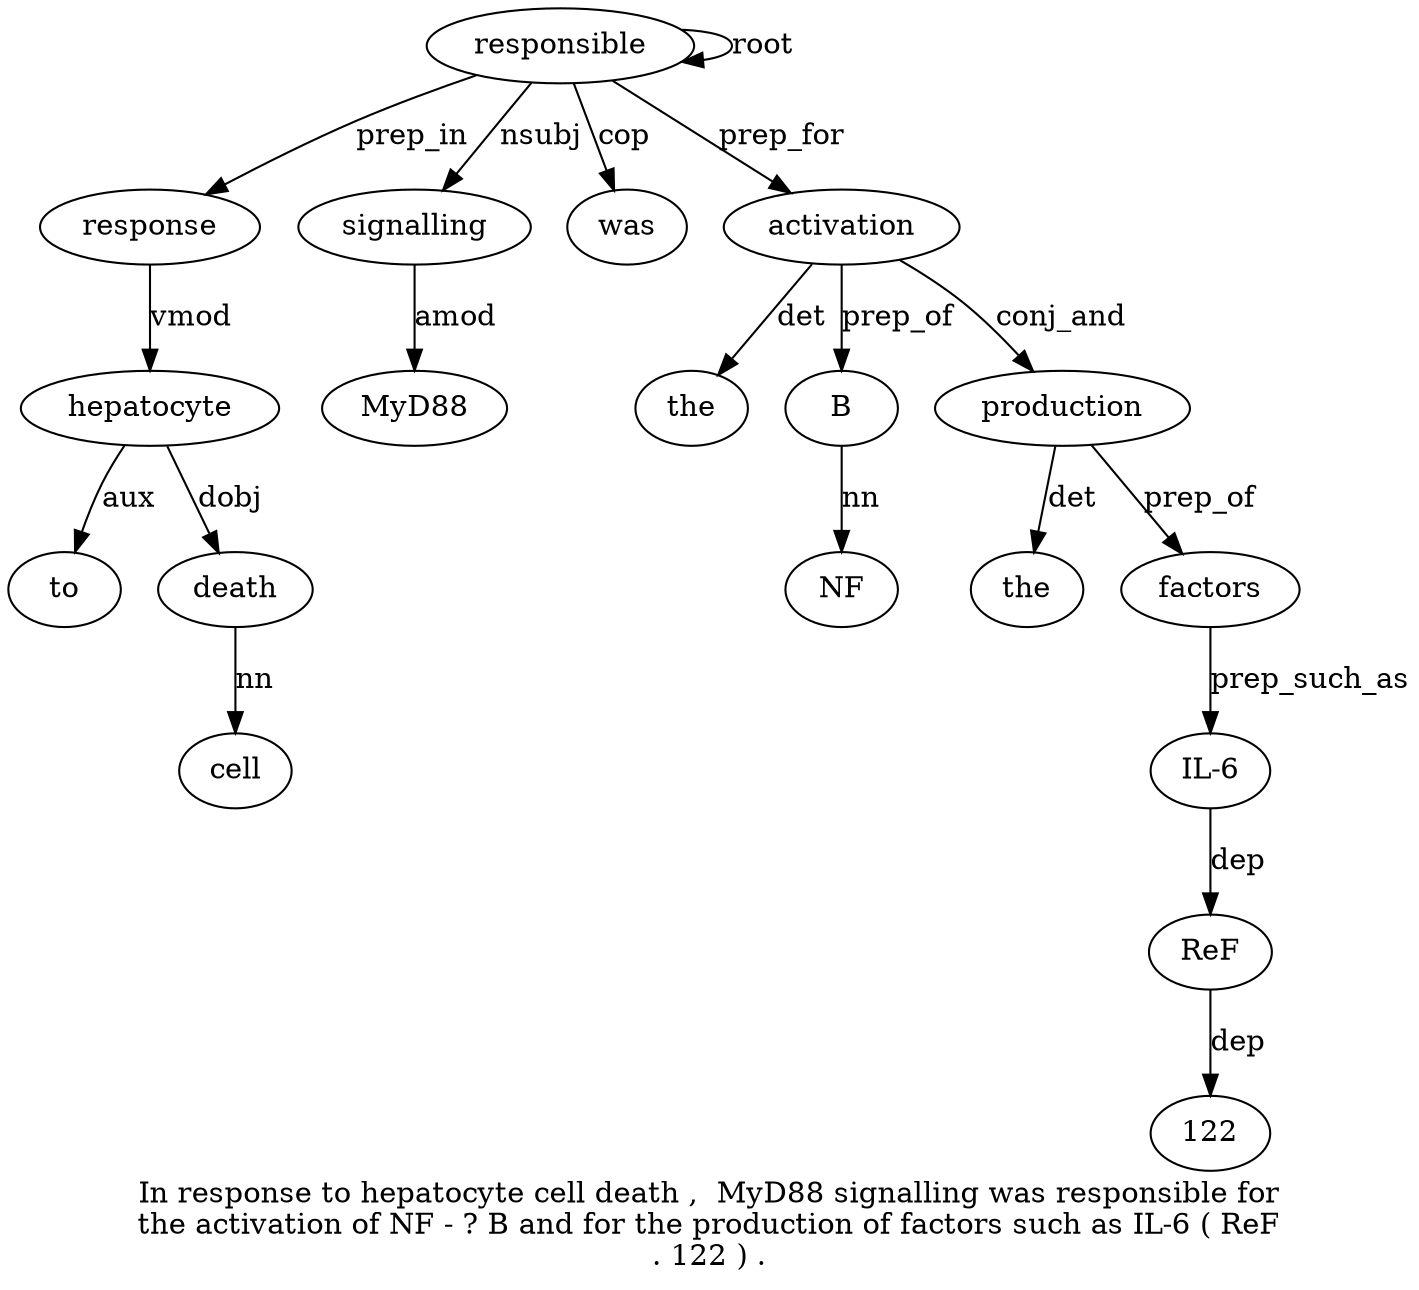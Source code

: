digraph "In response to hepatocyte cell death ,  MyD88 signalling was responsible for the activation of NF - ? B and for the production of factors such as IL-6 ( ReF . 122 ) ." {
label="In response to hepatocyte cell death ,  MyD88 signalling was responsible for
the activation of NF - ? B and for the production of factors such as IL-6 ( ReF
. 122 ) .";
responsible11 [style=filled, fillcolor=white, label=responsible];
response2 [style=filled, fillcolor=white, label=response];
responsible11 -> response2  [label=prep_in];
hepatocyte4 [style=filled, fillcolor=white, label=hepatocyte];
to3 [style=filled, fillcolor=white, label=to];
hepatocyte4 -> to3  [label=aux];
response2 -> hepatocyte4  [label=vmod];
death6 [style=filled, fillcolor=white, label=death];
cell5 [style=filled, fillcolor=white, label=cell];
death6 -> cell5  [label=nn];
hepatocyte4 -> death6  [label=dobj];
signalling9 [style=filled, fillcolor=white, label=signalling];
MyD88 [style=filled, fillcolor=white, label=MyD88];
signalling9 -> MyD88  [label=amod];
responsible11 -> signalling9  [label=nsubj];
was10 [style=filled, fillcolor=white, label=was];
responsible11 -> was10  [label=cop];
responsible11 -> responsible11  [label=root];
activation14 [style=filled, fillcolor=white, label=activation];
the13 [style=filled, fillcolor=white, label=the];
activation14 -> the13  [label=det];
responsible11 -> activation14  [label=prep_for];
B19 [style=filled, fillcolor=white, label=B];
NF16 [style=filled, fillcolor=white, label=NF];
B19 -> NF16  [label=nn];
activation14 -> B19  [label=prep_of];
production23 [style=filled, fillcolor=white, label=production];
the22 [style=filled, fillcolor=white, label=the];
production23 -> the22  [label=det];
activation14 -> production23  [label=conj_and];
factors25 [style=filled, fillcolor=white, label=factors];
production23 -> factors25  [label=prep_of];
"IL-628" [style=filled, fillcolor=white, label="IL-6"];
factors25 -> "IL-628"  [label=prep_such_as];
ReF30 [style=filled, fillcolor=white, label=ReF];
"IL-628" -> ReF30  [label=dep];
1223 [style=filled, fillcolor=white, label=122];
ReF30 -> 1223  [label=dep];
}
